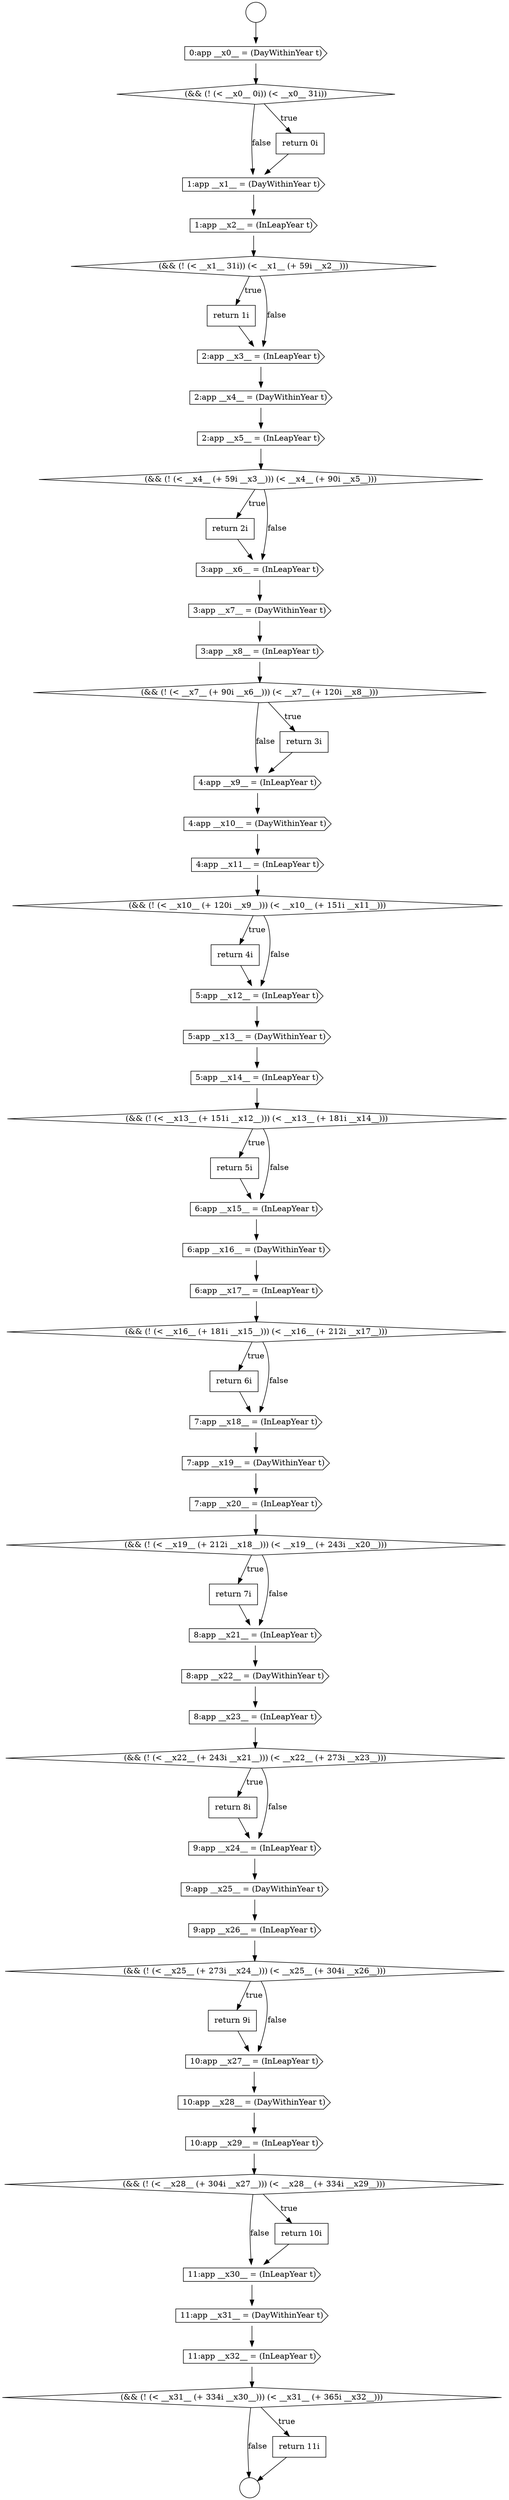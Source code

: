 digraph {
  node19658 [shape=diamond, label=<<font color="black">(&amp;&amp; (! (&lt; __x22__ (+ 243i __x21__))) (&lt; __x22__ (+ 273i __x23__)))</font>> color="black" fillcolor="white" style=filled]
  node19639 [shape=none, margin=0, label=<<font color="black">
    <table border="0" cellborder="1" cellspacing="0" cellpadding="10">
      <tr><td align="left">return 4i</td></tr>
    </table>
  </font>> color="black" fillcolor="white" style=filled]
  node19662 [shape=cds, label=<<font color="black">9:app __x26__ = (InLeapYear t)</font>> color="black" fillcolor="white" style=filled]
  node19659 [shape=none, margin=0, label=<<font color="black">
    <table border="0" cellborder="1" cellspacing="0" cellpadding="10">
      <tr><td align="left">return 8i</td></tr>
    </table>
  </font>> color="black" fillcolor="white" style=filled]
  node19666 [shape=cds, label=<<font color="black">10:app __x28__ = (DayWithinYear t)</font>> color="black" fillcolor="white" style=filled]
  node19638 [shape=diamond, label=<<font color="black">(&amp;&amp; (! (&lt; __x10__ (+ 120i __x9__))) (&lt; __x10__ (+ 151i __x11__)))</font>> color="black" fillcolor="white" style=filled]
  node19628 [shape=diamond, label=<<font color="black">(&amp;&amp; (! (&lt; __x4__ (+ 59i __x3__))) (&lt; __x4__ (+ 90i __x5__)))</font>> color="black" fillcolor="white" style=filled]
  node19654 [shape=none, margin=0, label=<<font color="black">
    <table border="0" cellborder="1" cellspacing="0" cellpadding="10">
      <tr><td align="left">return 7i</td></tr>
    </table>
  </font>> color="black" fillcolor="white" style=filled]
  node19664 [shape=none, margin=0, label=<<font color="black">
    <table border="0" cellborder="1" cellspacing="0" cellpadding="10">
      <tr><td align="left">return 9i</td></tr>
    </table>
  </font>> color="black" fillcolor="white" style=filled]
  node19672 [shape=cds, label=<<font color="black">11:app __x32__ = (InLeapYear t)</font>> color="black" fillcolor="white" style=filled]
  node19640 [shape=cds, label=<<font color="black">5:app __x12__ = (InLeapYear t)</font>> color="black" fillcolor="white" style=filled]
  node19623 [shape=diamond, label=<<font color="black">(&amp;&amp; (! (&lt; __x1__ 31i)) (&lt; __x1__ (+ 59i __x2__)))</font>> color="black" fillcolor="white" style=filled]
  node19649 [shape=none, margin=0, label=<<font color="black">
    <table border="0" cellborder="1" cellspacing="0" cellpadding="10">
      <tr><td align="left">return 6i</td></tr>
    </table>
  </font>> color="black" fillcolor="white" style=filled]
  node19636 [shape=cds, label=<<font color="black">4:app __x10__ = (DayWithinYear t)</font>> color="black" fillcolor="white" style=filled]
  node19653 [shape=diamond, label=<<font color="black">(&amp;&amp; (! (&lt; __x19__ (+ 212i __x18__))) (&lt; __x19__ (+ 243i __x20__)))</font>> color="black" fillcolor="white" style=filled]
  node19655 [shape=cds, label=<<font color="black">8:app __x21__ = (InLeapYear t)</font>> color="black" fillcolor="white" style=filled]
  node19668 [shape=diamond, label=<<font color="black">(&amp;&amp; (! (&lt; __x28__ (+ 304i __x27__))) (&lt; __x28__ (+ 334i __x29__)))</font>> color="black" fillcolor="white" style=filled]
  node19626 [shape=cds, label=<<font color="black">2:app __x4__ = (DayWithinYear t)</font>> color="black" fillcolor="white" style=filled]
  node19621 [shape=cds, label=<<font color="black">1:app __x1__ = (DayWithinYear t)</font>> color="black" fillcolor="white" style=filled]
  node19643 [shape=diamond, label=<<font color="black">(&amp;&amp; (! (&lt; __x13__ (+ 151i __x12__))) (&lt; __x13__ (+ 181i __x14__)))</font>> color="black" fillcolor="white" style=filled]
  node19617 [shape=circle label=" " color="black" fillcolor="white" style=filled]
  node19661 [shape=cds, label=<<font color="black">9:app __x25__ = (DayWithinYear t)</font>> color="black" fillcolor="white" style=filled]
  node19629 [shape=none, margin=0, label=<<font color="black">
    <table border="0" cellborder="1" cellspacing="0" cellpadding="10">
      <tr><td align="left">return 2i</td></tr>
    </table>
  </font>> color="black" fillcolor="white" style=filled]
  node19635 [shape=cds, label=<<font color="black">4:app __x9__ = (InLeapYear t)</font>> color="black" fillcolor="white" style=filled]
  node19671 [shape=cds, label=<<font color="black">11:app __x31__ = (DayWithinYear t)</font>> color="black" fillcolor="white" style=filled]
  node19652 [shape=cds, label=<<font color="black">7:app __x20__ = (InLeapYear t)</font>> color="black" fillcolor="white" style=filled]
  node19667 [shape=cds, label=<<font color="black">10:app __x29__ = (InLeapYear t)</font>> color="black" fillcolor="white" style=filled]
  node19620 [shape=none, margin=0, label=<<font color="black">
    <table border="0" cellborder="1" cellspacing="0" cellpadding="10">
      <tr><td align="left">return 0i</td></tr>
    </table>
  </font>> color="black" fillcolor="white" style=filled]
  node19647 [shape=cds, label=<<font color="black">6:app __x17__ = (InLeapYear t)</font>> color="black" fillcolor="white" style=filled]
  node19630 [shape=cds, label=<<font color="black">3:app __x6__ = (InLeapYear t)</font>> color="black" fillcolor="white" style=filled]
  node19644 [shape=none, margin=0, label=<<font color="black">
    <table border="0" cellborder="1" cellspacing="0" cellpadding="10">
      <tr><td align="left">return 5i</td></tr>
    </table>
  </font>> color="black" fillcolor="white" style=filled]
  node19627 [shape=cds, label=<<font color="black">2:app __x5__ = (InLeapYear t)</font>> color="black" fillcolor="white" style=filled]
  node19616 [shape=circle label=" " color="black" fillcolor="white" style=filled]
  node19670 [shape=cds, label=<<font color="black">11:app __x30__ = (InLeapYear t)</font>> color="black" fillcolor="white" style=filled]
  node19634 [shape=none, margin=0, label=<<font color="black">
    <table border="0" cellborder="1" cellspacing="0" cellpadding="10">
      <tr><td align="left">return 3i</td></tr>
    </table>
  </font>> color="black" fillcolor="white" style=filled]
  node19648 [shape=diamond, label=<<font color="black">(&amp;&amp; (! (&lt; __x16__ (+ 181i __x15__))) (&lt; __x16__ (+ 212i __x17__)))</font>> color="black" fillcolor="white" style=filled]
  node19673 [shape=diamond, label=<<font color="black">(&amp;&amp; (! (&lt; __x31__ (+ 334i __x30__))) (&lt; __x31__ (+ 365i __x32__)))</font>> color="black" fillcolor="white" style=filled]
  node19631 [shape=cds, label=<<font color="black">3:app __x7__ = (DayWithinYear t)</font>> color="black" fillcolor="white" style=filled]
  node19641 [shape=cds, label=<<font color="black">5:app __x13__ = (DayWithinYear t)</font>> color="black" fillcolor="white" style=filled]
  node19619 [shape=diamond, label=<<font color="black">(&amp;&amp; (! (&lt; __x0__ 0i)) (&lt; __x0__ 31i))</font>> color="black" fillcolor="white" style=filled]
  node19651 [shape=cds, label=<<font color="black">7:app __x19__ = (DayWithinYear t)</font>> color="black" fillcolor="white" style=filled]
  node19660 [shape=cds, label=<<font color="black">9:app __x24__ = (InLeapYear t)</font>> color="black" fillcolor="white" style=filled]
  node19663 [shape=diamond, label=<<font color="black">(&amp;&amp; (! (&lt; __x25__ (+ 273i __x24__))) (&lt; __x25__ (+ 304i __x26__)))</font>> color="black" fillcolor="white" style=filled]
  node19650 [shape=cds, label=<<font color="black">7:app __x18__ = (InLeapYear t)</font>> color="black" fillcolor="white" style=filled]
  node19665 [shape=cds, label=<<font color="black">10:app __x27__ = (InLeapYear t)</font>> color="black" fillcolor="white" style=filled]
  node19656 [shape=cds, label=<<font color="black">8:app __x22__ = (DayWithinYear t)</font>> color="black" fillcolor="white" style=filled]
  node19633 [shape=diamond, label=<<font color="black">(&amp;&amp; (! (&lt; __x7__ (+ 90i __x6__))) (&lt; __x7__ (+ 120i __x8__)))</font>> color="black" fillcolor="white" style=filled]
  node19624 [shape=none, margin=0, label=<<font color="black">
    <table border="0" cellborder="1" cellspacing="0" cellpadding="10">
      <tr><td align="left">return 1i</td></tr>
    </table>
  </font>> color="black" fillcolor="white" style=filled]
  node19646 [shape=cds, label=<<font color="black">6:app __x16__ = (DayWithinYear t)</font>> color="black" fillcolor="white" style=filled]
  node19669 [shape=none, margin=0, label=<<font color="black">
    <table border="0" cellborder="1" cellspacing="0" cellpadding="10">
      <tr><td align="left">return 10i</td></tr>
    </table>
  </font>> color="black" fillcolor="white" style=filled]
  node19637 [shape=cds, label=<<font color="black">4:app __x11__ = (InLeapYear t)</font>> color="black" fillcolor="white" style=filled]
  node19657 [shape=cds, label=<<font color="black">8:app __x23__ = (InLeapYear t)</font>> color="black" fillcolor="white" style=filled]
  node19625 [shape=cds, label=<<font color="black">2:app __x3__ = (InLeapYear t)</font>> color="black" fillcolor="white" style=filled]
  node19674 [shape=none, margin=0, label=<<font color="black">
    <table border="0" cellborder="1" cellspacing="0" cellpadding="10">
      <tr><td align="left">return 11i</td></tr>
    </table>
  </font>> color="black" fillcolor="white" style=filled]
  node19622 [shape=cds, label=<<font color="black">1:app __x2__ = (InLeapYear t)</font>> color="black" fillcolor="white" style=filled]
  node19632 [shape=cds, label=<<font color="black">3:app __x8__ = (InLeapYear t)</font>> color="black" fillcolor="white" style=filled]
  node19618 [shape=cds, label=<<font color="black">0:app __x0__ = (DayWithinYear t)</font>> color="black" fillcolor="white" style=filled]
  node19642 [shape=cds, label=<<font color="black">5:app __x14__ = (InLeapYear t)</font>> color="black" fillcolor="white" style=filled]
  node19645 [shape=cds, label=<<font color="black">6:app __x15__ = (InLeapYear t)</font>> color="black" fillcolor="white" style=filled]
  node19650 -> node19651 [ color="black"]
  node19664 -> node19665 [ color="black"]
  node19656 -> node19657 [ color="black"]
  node19655 -> node19656 [ color="black"]
  node19620 -> node19621 [ color="black"]
  node19658 -> node19659 [label=<<font color="black">true</font>> color="black"]
  node19658 -> node19660 [label=<<font color="black">false</font>> color="black"]
  node19633 -> node19634 [label=<<font color="black">true</font>> color="black"]
  node19633 -> node19635 [label=<<font color="black">false</font>> color="black"]
  node19634 -> node19635 [ color="black"]
  node19621 -> node19622 [ color="black"]
  node19674 -> node19617 [ color="black"]
  node19662 -> node19663 [ color="black"]
  node19635 -> node19636 [ color="black"]
  node19637 -> node19638 [ color="black"]
  node19644 -> node19645 [ color="black"]
  node19645 -> node19646 [ color="black"]
  node19671 -> node19672 [ color="black"]
  node19642 -> node19643 [ color="black"]
  node19641 -> node19642 [ color="black"]
  node19629 -> node19630 [ color="black"]
  node19667 -> node19668 [ color="black"]
  node19672 -> node19673 [ color="black"]
  node19618 -> node19619 [ color="black"]
  node19659 -> node19660 [ color="black"]
  node19626 -> node19627 [ color="black"]
  node19668 -> node19669 [label=<<font color="black">true</font>> color="black"]
  node19668 -> node19670 [label=<<font color="black">false</font>> color="black"]
  node19649 -> node19650 [ color="black"]
  node19640 -> node19641 [ color="black"]
  node19663 -> node19664 [label=<<font color="black">true</font>> color="black"]
  node19663 -> node19665 [label=<<font color="black">false</font>> color="black"]
  node19625 -> node19626 [ color="black"]
  node19670 -> node19671 [ color="black"]
  node19638 -> node19639 [label=<<font color="black">true</font>> color="black"]
  node19638 -> node19640 [label=<<font color="black">false</font>> color="black"]
  node19628 -> node19629 [label=<<font color="black">true</font>> color="black"]
  node19628 -> node19630 [label=<<font color="black">false</font>> color="black"]
  node19632 -> node19633 [ color="black"]
  node19639 -> node19640 [ color="black"]
  node19652 -> node19653 [ color="black"]
  node19630 -> node19631 [ color="black"]
  node19669 -> node19670 [ color="black"]
  node19631 -> node19632 [ color="black"]
  node19624 -> node19625 [ color="black"]
  node19661 -> node19662 [ color="black"]
  node19673 -> node19674 [label=<<font color="black">true</font>> color="black"]
  node19673 -> node19617 [label=<<font color="black">false</font>> color="black"]
  node19619 -> node19620 [label=<<font color="black">true</font>> color="black"]
  node19619 -> node19621 [label=<<font color="black">false</font>> color="black"]
  node19666 -> node19667 [ color="black"]
  node19654 -> node19655 [ color="black"]
  node19651 -> node19652 [ color="black"]
  node19648 -> node19649 [label=<<font color="black">true</font>> color="black"]
  node19648 -> node19650 [label=<<font color="black">false</font>> color="black"]
  node19616 -> node19618 [ color="black"]
  node19665 -> node19666 [ color="black"]
  node19653 -> node19654 [label=<<font color="black">true</font>> color="black"]
  node19653 -> node19655 [label=<<font color="black">false</font>> color="black"]
  node19636 -> node19637 [ color="black"]
  node19643 -> node19644 [label=<<font color="black">true</font>> color="black"]
  node19643 -> node19645 [label=<<font color="black">false</font>> color="black"]
  node19646 -> node19647 [ color="black"]
  node19657 -> node19658 [ color="black"]
  node19623 -> node19624 [label=<<font color="black">true</font>> color="black"]
  node19623 -> node19625 [label=<<font color="black">false</font>> color="black"]
  node19622 -> node19623 [ color="black"]
  node19627 -> node19628 [ color="black"]
  node19647 -> node19648 [ color="black"]
  node19660 -> node19661 [ color="black"]
}
